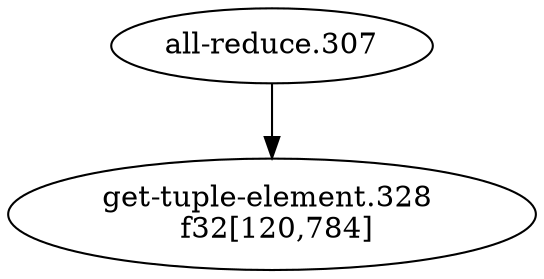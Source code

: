 digraph HloModule {
	"get-tuple-element.328" [label="get-tuple-element.328 \n f32[120,784]"]; 
 	"all-reduce.307" -> "get-tuple-element.328";
}